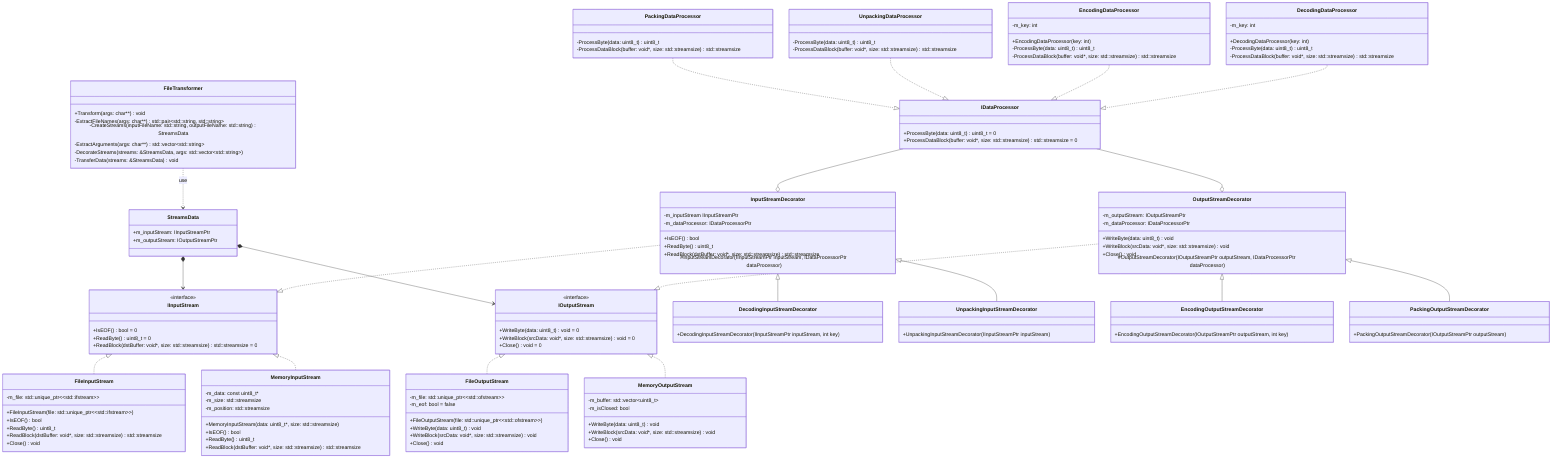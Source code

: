 classDiagram
  class IOutputStream {
    <<interface>>
    +WriteByte(data: uint8_t) void = 0
    +WriteBlock(srcData: void\*, size: std::streamsize) void = 0
    +Close() void = 0
  }

  class IInputStream {
    <<interface>>
    +IsEOF() bool = 0
    +ReadByte() uint8_t = 0
    +ReadBlock(dstBuffer: void\*, size: std::streamsize) std::streamsize = 0
  }

  class FileInputStream {
    -m_file: std::unique_ptr~~std::ifstream~~

    +FileInputStream(file: std::unique_ptr~~std::ifstream~~)
    +IsEOF() bool
    +ReadByte() uint8_t
    +ReadBlock(dstBuffer: void\*, size: std::streamsize) std::streamsize
    +Close() void
  }

  class MemoryInputStream {
    -m_data: const uint8_t#42;
    -m_size: std::streamsize
    -m_position: std::streamsize

    +MemoryInputStream(data: uint8_t\*, size: std::streamsize)
    +IsEOF() bool
    +ReadByte() uint8_t
    +ReadBlock(dstBuffer: void\*, size: std::streamsize) std::streamsize
  }

  class FileOutputStream {
    -m_file: std::unique_ptr~~std::ofstream~~
    -m_eof: bool = false

    +FileOutputStream(file: std::unique_ptr~~std::ofstream~~)
    +WriteByte(data: uint8_t) void
    +WriteBlock(srcData: void\*, size: std::streamsize) void
    +Close() void
  }

  class MemoryOutputStream {
    -m_buffer: std::vector~uint8_t~
    -m_isClosed: bool

    +WriteByte(data: uint8_t) void
    +WriteBlock(srcData: void\*, size: std::streamsize) void
    +Close() void
  }

  class InputStreamDecorator {
    -m_inputStream IInputStreamPtr
    -m_dataProcessor: IDataProcessorPtr

    +IsEOF() bool
    +ReadByte() uint8_t
    +ReadBlock(dstBuffer: void\*, size: std::streamsize) std::streamsize

    #InputStreamDecorator(IInputStreamPtr inputStream, IDataProcessorPtr dataProcessor)
  }

  class OutputStreamDecorator {
    -m_outputStream: IOutputStreamPtr
    -m_dataProcessor: IDataProcessorPtr

    +WriteByte(data: uint8_t) void
    +WriteBlock(srcData: void\*, size: std::streamsize) void
    +Close() void

    #OutputStreamDecorator(IOutputStreamPtr outputStream, IDataProcessorPtr dataProcessor)
  }

  class DecodingInputStreamDecorator {
    +DecodingInputStreamDecorator(IInputStreamPtr inputStream, int key)
  }

  class UnpackingInputStreamDecorator {
    +UnpackingInputStreamDecorator(IInputStreamPtr inputStream)
  }

  class EncodingOutputStreamDecorator {
    +EncodingOutputStreamDecorator(IOutputStreamPtr outputStream, int key)
  }

  class PackingOutputStreamDecorator {
    +PackingOutputStreamDecorator(IOutputStreamPtr outputStream)
  }


  class IDataProcessor {
    +ProcessByte(data: uint8_t) uint8_t = 0
    +ProcessDataBlock(buffer: void\*, size: std::streamsize) std::streamsize = 0
  }

  class DecodingDataProcessor {
    +DecodingDataProcessor(key: int)
    -m_key: int
    -ProcessByte(data: uint8_t) uint8_t
    -ProcessDataBlock(buffer: void\*, size: std::streamsize) std::streamsize
  }

  class EncodingDataProcessor {
    +EncodingDataProcessor(key: int)
    -m_key: int
    -ProcessByte(data: uint8_t) uint8_t
    -ProcessDataBlock(buffer: void\*, size: std::streamsize) std::streamsize
  }

  class UnpackingDataProcessor {
    -ProcessByte(data: uint8_t) uint8_t
    -ProcessDataBlock(buffer: void\*, size: std::streamsize) std::streamsize
  }

  class PackingDataProcessor {
    -ProcessByte(data: uint8_t) uint8_t
    -ProcessDataBlock(buffer: void\*, size: std::streamsize) std::streamsize
  }

  IInputStream <|.. FileInputStream
  IInputStream <|.. MemoryInputStream
  IOutputStream <|.. FileOutputStream
  IOutputStream <|.. MemoryOutputStream

  OutputStreamDecorator ..|> IOutputStream
  InputStreamDecorator ..|> IInputStream

  InputStreamDecorator <|-- DecodingInputStreamDecorator
  InputStreamDecorator <|-- UnpackingInputStreamDecorator

  OutputStreamDecorator <|-- EncodingOutputStreamDecorator
  OutputStreamDecorator <|-- PackingOutputStreamDecorator

  IDataProcessor --o InputStreamDecorator
  IDataProcessor --o OutputStreamDecorator

  DecodingDataProcessor ..|> IDataProcessor
  EncodingDataProcessor ..|> IDataProcessor
  UnpackingDataProcessor ..|> IDataProcessor
  PackingDataProcessor ..|> IDataProcessor

  class StreamsData {
    +m_inputStream: IInputStreamPtr
    +m_outputStream: IOutputStreamPtr
  }

  class FileTransformer {
    +Transform(args: char\*\*) void

    -ExtractFileNames(args: char\*\*) std::pair~std::string, std::string~
    -CreateStreams(inputFileName: std::string, outputFileName: std::string) StreamsData

    -ExtractArguments(args: char\*\*) std::vector~std::string~
    -DecorateStreams(streams: &StreamsData, args: std::vector~std::string~)

    -TransferData(streams: &StreamsData) void
  }

  FileTransformer ..> StreamsData : use
  StreamsData *--> IInputStream
  StreamsData *--> IOutputStream